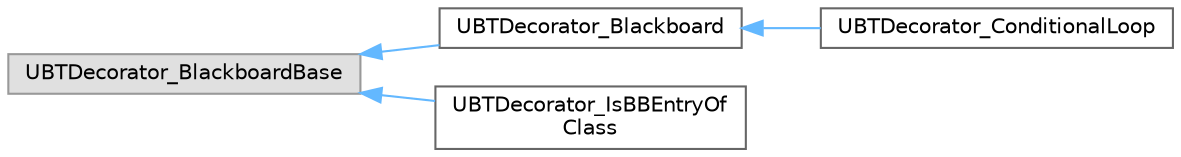 digraph "Graphical Class Hierarchy"
{
 // INTERACTIVE_SVG=YES
 // LATEX_PDF_SIZE
  bgcolor="transparent";
  edge [fontname=Helvetica,fontsize=10,labelfontname=Helvetica,labelfontsize=10];
  node [fontname=Helvetica,fontsize=10,shape=box,height=0.2,width=0.4];
  rankdir="LR";
  Node0 [id="Node000000",label="UBTDecorator_BlackboardBase",height=0.2,width=0.4,color="grey60", fillcolor="#E0E0E0", style="filled",tooltip=" "];
  Node0 -> Node1 [id="edge8850_Node000000_Node000001",dir="back",color="steelblue1",style="solid",tooltip=" "];
  Node1 [id="Node000001",label="UBTDecorator_Blackboard",height=0.2,width=0.4,color="grey40", fillcolor="white", style="filled",URL="$de/d10/classUBTDecorator__Blackboard.html",tooltip=" "];
  Node1 -> Node2 [id="edge8851_Node000001_Node000002",dir="back",color="steelblue1",style="solid",tooltip=" "];
  Node2 [id="Node000002",label="UBTDecorator_ConditionalLoop",height=0.2,width=0.4,color="grey40", fillcolor="white", style="filled",URL="$d9/d72/classUBTDecorator__ConditionalLoop.html",tooltip=" "];
  Node0 -> Node3 [id="edge8852_Node000000_Node000003",dir="back",color="steelblue1",style="solid",tooltip=" "];
  Node3 [id="Node000003",label="UBTDecorator_IsBBEntryOf\lClass",height=0.2,width=0.4,color="grey40", fillcolor="white", style="filled",URL="$d4/d16/classUBTDecorator__IsBBEntryOfClass.html",tooltip=" "];
}
